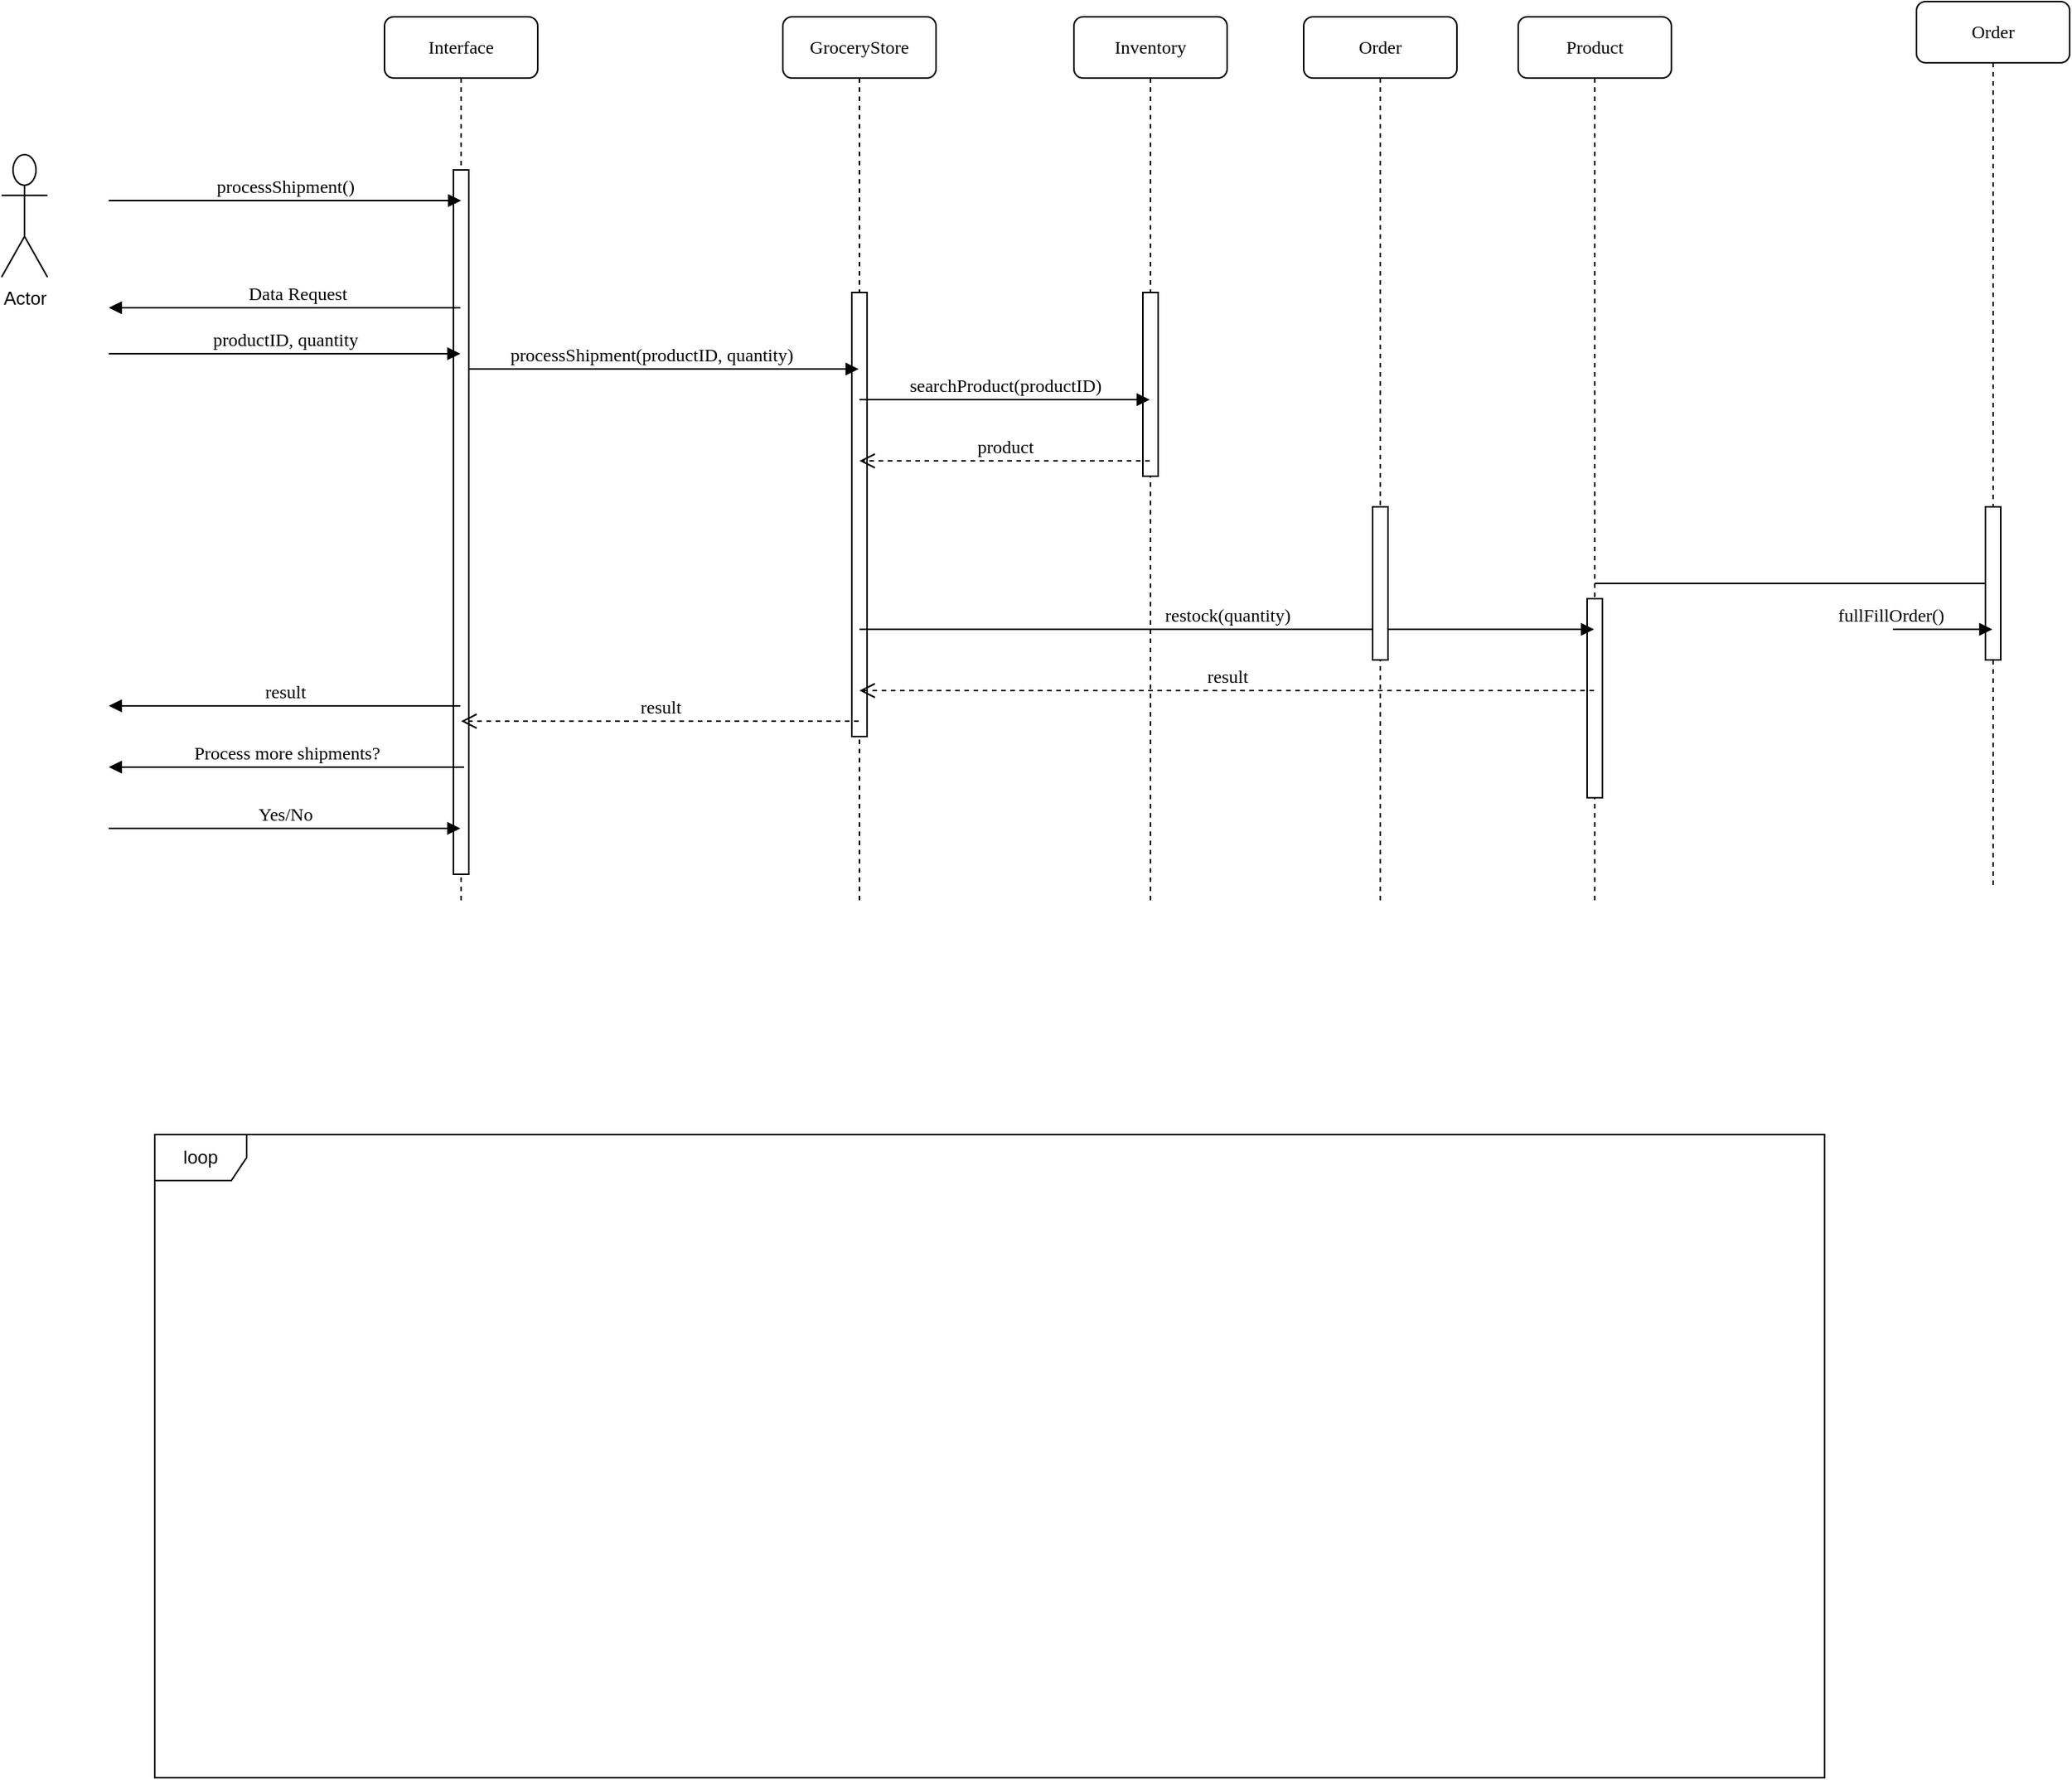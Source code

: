 <mxfile version="15.5.5" type="onedrive"><diagram name="Page-1" id="13e1069c-82ec-6db2-03f1-153e76fe0fe0"><mxGraphModel dx="2378" dy="579" grid="1" gridSize="10" guides="1" tooltips="1" connect="1" arrows="1" fold="1" page="1" pageScale="1" pageWidth="1100" pageHeight="850" background="none" math="0" shadow="0"><root><mxCell id="0"/><mxCell id="1" parent="0"/><mxCell id="7baba1c4bc27f4b0-2" value="GroceryStore" style="shape=umlLifeline;perimeter=lifelinePerimeter;whiteSpace=wrap;html=1;container=1;collapsible=0;recursiveResize=0;outlineConnect=0;rounded=1;shadow=0;comic=0;labelBackgroundColor=none;strokeWidth=1;fontFamily=Verdana;fontSize=12;align=center;" parent="1" vertex="1"><mxGeometry x="240" y="80" width="100" height="580" as="geometry"/></mxCell><mxCell id="7baba1c4bc27f4b0-10" value="" style="html=1;points=[];perimeter=orthogonalPerimeter;rounded=0;shadow=0;comic=0;labelBackgroundColor=none;strokeWidth=1;fontFamily=Verdana;fontSize=12;align=center;" parent="7baba1c4bc27f4b0-2" vertex="1"><mxGeometry x="45" y="180" width="10" height="290" as="geometry"/></mxCell><mxCell id="7baba1c4bc27f4b0-3" value="Product" style="shape=umlLifeline;perimeter=lifelinePerimeter;whiteSpace=wrap;html=1;container=1;collapsible=0;recursiveResize=0;outlineConnect=0;rounded=1;shadow=0;comic=0;labelBackgroundColor=none;strokeWidth=1;fontFamily=Verdana;fontSize=12;align=center;" parent="1" vertex="1"><mxGeometry x="720" y="80" width="100" height="580" as="geometry"/></mxCell><mxCell id="7baba1c4bc27f4b0-13" value="" style="html=1;points=[];perimeter=orthogonalPerimeter;rounded=0;shadow=0;comic=0;labelBackgroundColor=none;strokeWidth=1;fontFamily=Verdana;fontSize=12;align=center;" parent="7baba1c4bc27f4b0-3" vertex="1"><mxGeometry x="45" y="380" width="10" height="130" as="geometry"/></mxCell><mxCell id="7baba1c4bc27f4b0-4" value="Inventory" style="shape=umlLifeline;perimeter=lifelinePerimeter;whiteSpace=wrap;html=1;container=1;collapsible=0;recursiveResize=0;outlineConnect=0;rounded=1;shadow=0;comic=0;labelBackgroundColor=none;strokeWidth=1;fontFamily=Verdana;fontSize=12;align=center;" parent="1" vertex="1"><mxGeometry x="430" y="80" width="100" height="580" as="geometry"/></mxCell><mxCell id="7baba1c4bc27f4b0-16" value="" style="html=1;points=[];perimeter=orthogonalPerimeter;rounded=0;shadow=0;comic=0;labelBackgroundColor=none;strokeWidth=1;fontFamily=Verdana;fontSize=12;align=center;" parent="7baba1c4bc27f4b0-4" vertex="1"><mxGeometry x="45" y="180" width="10" height="120" as="geometry"/></mxCell><mxCell id="7baba1c4bc27f4b0-8" value="Interface" style="shape=umlLifeline;perimeter=lifelinePerimeter;whiteSpace=wrap;html=1;container=1;collapsible=0;recursiveResize=0;outlineConnect=0;rounded=1;shadow=0;comic=0;labelBackgroundColor=none;strokeWidth=1;fontFamily=Verdana;fontSize=12;align=center;" parent="1" vertex="1"><mxGeometry x="-20" y="80" width="100" height="580" as="geometry"/></mxCell><mxCell id="7baba1c4bc27f4b0-9" value="" style="html=1;points=[];perimeter=orthogonalPerimeter;rounded=0;shadow=0;comic=0;labelBackgroundColor=none;strokeWidth=1;fontFamily=Verdana;fontSize=12;align=center;" parent="7baba1c4bc27f4b0-8" vertex="1"><mxGeometry x="45" y="100" width="10" height="460" as="geometry"/></mxCell><mxCell id="3hVaUkXVnxK5yRxMu1sj-4" value="processShipment()" style="html=1;verticalAlign=bottom;endArrow=block;entryX=0;entryY=0;labelBackgroundColor=none;fontFamily=Verdana;fontSize=12;edgeStyle=elbowEdgeStyle;elbow=vertical;startArrow=none;" parent="7baba1c4bc27f4b0-8" edge="1"><mxGeometry relative="1" as="geometry"><mxPoint x="-180" y="120" as="sourcePoint"/><mxPoint x="50" y="120.0" as="targetPoint"/></mxGeometry></mxCell><mxCell id="7baba1c4bc27f4b0-11" value="processShipment(productID, quantity)" style="html=1;verticalAlign=bottom;endArrow=block;labelBackgroundColor=none;fontFamily=Verdana;fontSize=12;edgeStyle=elbowEdgeStyle;elbow=vertical;" parent="1" source="7baba1c4bc27f4b0-9" target="7baba1c4bc27f4b0-2" edge="1"><mxGeometry x="-0.065" relative="1" as="geometry"><mxPoint x="220" y="190" as="sourcePoint"/><mxPoint x="270" y="290" as="targetPoint"/><Array as="points"><mxPoint x="160" y="310"/><mxPoint x="140" y="310"/></Array><mxPoint as="offset"/></mxGeometry></mxCell><mxCell id="7baba1c4bc27f4b0-14" value="searchProduct(productID)" style="html=1;verticalAlign=bottom;endArrow=block;labelBackgroundColor=none;fontFamily=Verdana;fontSize=12;edgeStyle=elbowEdgeStyle;elbow=vertical;" parent="1" source="7baba1c4bc27f4b0-2" target="7baba1c4bc27f4b0-4" edge="1"><mxGeometry relative="1" as="geometry"><mxPoint x="320" y="310" as="sourcePoint"/><Array as="points"><mxPoint x="400" y="330"/><mxPoint x="360" y="310"/><mxPoint x="445" y="360"/><mxPoint x="340" y="310"/><mxPoint x="390" y="320"/><mxPoint x="330" y="280"/><mxPoint x="400" y="250"/></Array><mxPoint x="445" y="310" as="targetPoint"/></mxGeometry></mxCell><mxCell id="3hVaUkXVnxK5yRxMu1sj-2" value="Actor" style="shape=umlActor;verticalLabelPosition=bottom;verticalAlign=top;html=1;outlineConnect=0;" parent="1" vertex="1"><mxGeometry x="-270" y="170" width="30" height="80" as="geometry"/></mxCell><mxCell id="Edb_ygZS2QmwneMJmF5g-2" value="product" style="html=1;verticalAlign=bottom;endArrow=open;dashed=1;endSize=8;labelBackgroundColor=none;fontFamily=Verdana;fontSize=12;edgeStyle=elbowEdgeStyle;elbow=vertical;" parent="1" source="7baba1c4bc27f4b0-4" target="7baba1c4bc27f4b0-2" edge="1"><mxGeometry relative="1" as="geometry"><mxPoint x="335" y="330" as="targetPoint"/><Array as="points"><mxPoint x="390" y="370"/><mxPoint x="370" y="350"/><mxPoint x="440" y="340"/><mxPoint x="335" y="330"/><mxPoint x="365" y="330"/></Array><mxPoint x="390" y="330" as="sourcePoint"/></mxGeometry></mxCell><mxCell id="Edb_ygZS2QmwneMJmF5g-4" value="restock(quantity)" style="html=1;verticalAlign=bottom;endArrow=block;labelBackgroundColor=none;fontFamily=Verdana;fontSize=12;edgeStyle=elbowEdgeStyle;elbow=vertical;" parent="1" source="7baba1c4bc27f4b0-2" target="7baba1c4bc27f4b0-3" edge="1"><mxGeometry relative="1" as="geometry"><mxPoint x="320" y="390" as="sourcePoint"/><Array as="points"><mxPoint x="530" y="480"/><mxPoint x="380" y="450"/><mxPoint x="520" y="420"/><mxPoint x="350" y="400"/><mxPoint x="370" y="470"/><mxPoint x="410" y="400"/><mxPoint x="330" y="420"/><mxPoint x="380" y="420"/><mxPoint x="370" y="440"/><mxPoint x="390" y="390"/><mxPoint x="425" y="420"/><mxPoint x="510" y="470"/><mxPoint x="405" y="420"/><mxPoint x="455" y="430"/><mxPoint x="395" y="390"/><mxPoint x="465" y="360"/></Array><mxPoint x="450" y="420" as="targetPoint"/></mxGeometry></mxCell><mxCell id="2MGI2GqndoHLZsMZXfrc-1" value="result" style="html=1;verticalAlign=bottom;endArrow=open;dashed=1;endSize=8;labelBackgroundColor=none;fontFamily=Verdana;fontSize=12;edgeStyle=elbowEdgeStyle;elbow=vertical;" parent="1" source="7baba1c4bc27f4b0-2" target="7baba1c4bc27f4b0-8" edge="1"><mxGeometry relative="1" as="geometry"><mxPoint x="70" y="460" as="targetPoint"/><Array as="points"><mxPoint x="180" y="540"/><mxPoint x="200" y="500"/><mxPoint x="110" y="480"/><mxPoint x="190" y="470"/><mxPoint x="120" y="500"/><mxPoint x="180" y="550"/><mxPoint x="130" y="520"/><mxPoint x="120" y="480"/><mxPoint x="160" y="420"/><mxPoint x="81" y="470"/><mxPoint x="-24.5" y="450"/><mxPoint x="5.5" y="450"/></Array><mxPoint x="250" y="460" as="sourcePoint"/></mxGeometry></mxCell><mxCell id="2MGI2GqndoHLZsMZXfrc-2" value="Order" style="shape=umlLifeline;perimeter=lifelinePerimeter;whiteSpace=wrap;html=1;container=1;collapsible=0;recursiveResize=0;outlineConnect=0;rounded=1;shadow=0;comic=0;labelBackgroundColor=none;strokeWidth=1;fontFamily=Verdana;fontSize=12;align=center;" parent="1" vertex="1"><mxGeometry x="980" y="70" width="100" height="580" as="geometry"/></mxCell><mxCell id="2MGI2GqndoHLZsMZXfrc-3" value="" style="html=1;points=[];perimeter=orthogonalPerimeter;rounded=0;shadow=0;comic=0;labelBackgroundColor=none;strokeWidth=1;fontFamily=Verdana;fontSize=12;align=center;" parent="2MGI2GqndoHLZsMZXfrc-2" vertex="1"><mxGeometry x="45" y="330" width="10" height="100" as="geometry"/></mxCell><mxCell id="2MGI2GqndoHLZsMZXfrc-8" value="fullFillOrder()" style="html=1;verticalAlign=bottom;endArrow=block;labelBackgroundColor=none;fontFamily=Verdana;fontSize=12;edgeStyle=elbowEdgeStyle;elbow=vertical;startArrow=none;" parent="2MGI2GqndoHLZsMZXfrc-2" source="2MGI2GqndoHLZsMZXfrc-3" target="2MGI2GqndoHLZsMZXfrc-2" edge="1"><mxGeometry relative="1" as="geometry"><mxPoint x="-210" y="380" as="sourcePoint"/><Array as="points"><mxPoint x="-20" y="410"/><mxPoint x="-10" y="370"/><mxPoint x="-30" y="350"/><mxPoint x="-30" y="340"/><mxPoint x="-20" y="350"/><mxPoint x="-20" y="350"/><mxPoint x="-20" y="350"/><mxPoint x="-20" y="360"/><mxPoint x="-20" y="350"/><mxPoint x="-50" y="180"/><mxPoint x="-180" y="360"/><mxPoint x="-130" y="390"/><mxPoint x="-164" y="380"/><mxPoint x="-164.5" y="430"/><mxPoint x="-194.5" y="440"/><mxPoint x="-84.5" y="460"/><mxPoint x="-74.5" y="470"/><mxPoint x="-54" y="430"/><mxPoint x="-64" y="380"/><mxPoint x="-44" y="330"/><mxPoint x="-9" y="360"/><mxPoint x="76" y="410"/><mxPoint x="-29" y="360"/><mxPoint x="21" y="370"/><mxPoint x="-39" y="330"/><mxPoint x="31" y="300"/></Array><mxPoint x="-20" y="430" as="targetPoint"/></mxGeometry></mxCell><mxCell id="2MGI2GqndoHLZsMZXfrc-10" value="result" style="html=1;verticalAlign=bottom;endArrow=open;dashed=1;endSize=8;labelBackgroundColor=none;fontFamily=Verdana;fontSize=12;edgeStyle=elbowEdgeStyle;elbow=vertical;" parent="1" source="7baba1c4bc27f4b0-3" target="7baba1c4bc27f4b0-2" edge="1"><mxGeometry relative="1" as="geometry"><mxPoint x="300" y="570" as="targetPoint"/><Array as="points"><mxPoint x="390" y="520"/><mxPoint x="480" y="480"/><mxPoint x="510" y="460"/><mxPoint x="410" y="450"/><mxPoint x="390" y="440"/><mxPoint x="480" y="450"/><mxPoint x="420" y="470"/><mxPoint x="390" y="510"/><mxPoint x="370" y="490"/><mxPoint x="220.5" y="490"/><mxPoint x="170.5" y="460"/><mxPoint x="160.5" y="420"/><mxPoint x="200.5" y="360"/><mxPoint x="121.5" y="410"/><mxPoint x="16" y="390"/><mxPoint x="46" y="390"/></Array><mxPoint x="330" y="490" as="sourcePoint"/></mxGeometry></mxCell><mxCell id="2MGI2GqndoHLZsMZXfrc-35" value="loop" style="shape=umlFrame;whiteSpace=wrap;html=1;" parent="1" vertex="1"><mxGeometry x="-170" y="810" width="1090" height="420" as="geometry"/></mxCell><mxCell id="2MGI2GqndoHLZsMZXfrc-42" value="Data Request" style="html=1;verticalAlign=bottom;endArrow=block;labelBackgroundColor=none;fontFamily=Verdana;fontSize=12;edgeStyle=elbowEdgeStyle;elbow=vertical;startArrow=none;" parent="1" source="7baba1c4bc27f4b0-8" edge="1"><mxGeometry x="-0.062" relative="1" as="geometry"><mxPoint y="273" as="sourcePoint"/><mxPoint x="-200" y="270" as="targetPoint"/><Array as="points"><mxPoint x="-90" y="270"/><mxPoint x="-140" y="250"/><mxPoint x="-60" y="320"/><mxPoint x="-80" y="320"/><mxPoint x="-40" y="270"/><mxPoint x="-40" y="240"/><mxPoint x="-40" y="230"/><mxPoint x="-80" y="270"/></Array><mxPoint x="1" as="offset"/></mxGeometry></mxCell><mxCell id="2MGI2GqndoHLZsMZXfrc-43" value="result" style="html=1;verticalAlign=bottom;endArrow=block;labelBackgroundColor=none;fontFamily=Verdana;fontSize=12;edgeStyle=elbowEdgeStyle;elbow=vertical;startArrow=none;" parent="1" source="7baba1c4bc27f4b0-8" edge="1"><mxGeometry relative="1" as="geometry"><mxPoint x="-150" y="490" as="sourcePoint"/><mxPoint x="-200" y="530" as="targetPoint"/><Array as="points"><mxPoint x="-60" y="530"/></Array></mxGeometry></mxCell><mxCell id="2MGI2GqndoHLZsMZXfrc-45" value="Yes/No" style="html=1;verticalAlign=bottom;endArrow=block;labelBackgroundColor=none;fontFamily=Verdana;fontSize=12;edgeStyle=elbowEdgeStyle;elbow=vertical;startArrow=none;" parent="1" target="7baba1c4bc27f4b0-8" edge="1"><mxGeometry relative="1" as="geometry"><mxPoint x="-200" y="610" as="sourcePoint"/><mxPoint y="570.0" as="targetPoint"/><Array as="points"><mxPoint x="-50" y="610"/><mxPoint x="-60" y="580"/><mxPoint x="-30" y="590"/></Array></mxGeometry></mxCell><mxCell id="2MGI2GqndoHLZsMZXfrc-44" value="Process more shipments?" style="html=1;verticalAlign=bottom;endArrow=block;labelBackgroundColor=none;fontFamily=Verdana;fontSize=12;edgeStyle=elbowEdgeStyle;elbow=vertical;startArrow=none;" parent="1" edge="1"><mxGeometry relative="1" as="geometry"><mxPoint x="32" y="570" as="sourcePoint"/><mxPoint x="-200" y="570" as="targetPoint"/><Array as="points"><mxPoint x="-80" y="570"/></Array></mxGeometry></mxCell><mxCell id="2MGI2GqndoHLZsMZXfrc-46" value="productID, quantity" style="html=1;verticalAlign=bottom;endArrow=block;labelBackgroundColor=none;fontFamily=Verdana;fontSize=12;edgeStyle=elbowEdgeStyle;elbow=vertical;startArrow=none;" parent="1" target="7baba1c4bc27f4b0-8" edge="1"><mxGeometry relative="1" as="geometry"><mxPoint x="-200" y="300" as="sourcePoint"/><mxPoint y="382" as="targetPoint"/><Array as="points"><mxPoint x="-70" y="300"/><mxPoint x="-60" y="280"/><mxPoint x="-10" y="350"/><mxPoint x="10" y="382"/></Array></mxGeometry></mxCell><mxCell id="myjhC_jUtsse0DfTGvCG-1" value="Order" style="shape=umlLifeline;perimeter=lifelinePerimeter;whiteSpace=wrap;html=1;container=1;collapsible=0;recursiveResize=0;outlineConnect=0;rounded=1;shadow=0;comic=0;labelBackgroundColor=none;strokeWidth=1;fontFamily=Verdana;fontSize=12;align=center;" parent="1" vertex="1"><mxGeometry x="580" y="80" width="100" height="580" as="geometry"/></mxCell><mxCell id="myjhC_jUtsse0DfTGvCG-2" value="" style="html=1;points=[];perimeter=orthogonalPerimeter;rounded=0;shadow=0;comic=0;labelBackgroundColor=none;strokeWidth=1;fontFamily=Verdana;fontSize=12;align=center;" parent="myjhC_jUtsse0DfTGvCG-1" vertex="1"><mxGeometry x="45" y="320" width="10" height="100" as="geometry"/></mxCell><mxCell id="D_fpR5B0PTrbfPGYMNO5-4" value="" style="html=1;verticalAlign=bottom;endArrow=none;labelBackgroundColor=none;fontFamily=Verdana;fontSize=12;edgeStyle=elbowEdgeStyle;elbow=vertical;" edge="1" parent="1" source="7baba1c4bc27f4b0-3" target="2MGI2GqndoHLZsMZXfrc-3"><mxGeometry relative="1" as="geometry"><mxPoint x="619.5" y="490" as="sourcePoint"/><Array as="points"/><mxPoint x="769.5" y="490" as="targetPoint"/></mxGeometry></mxCell></root></mxGraphModel></diagram></mxfile>